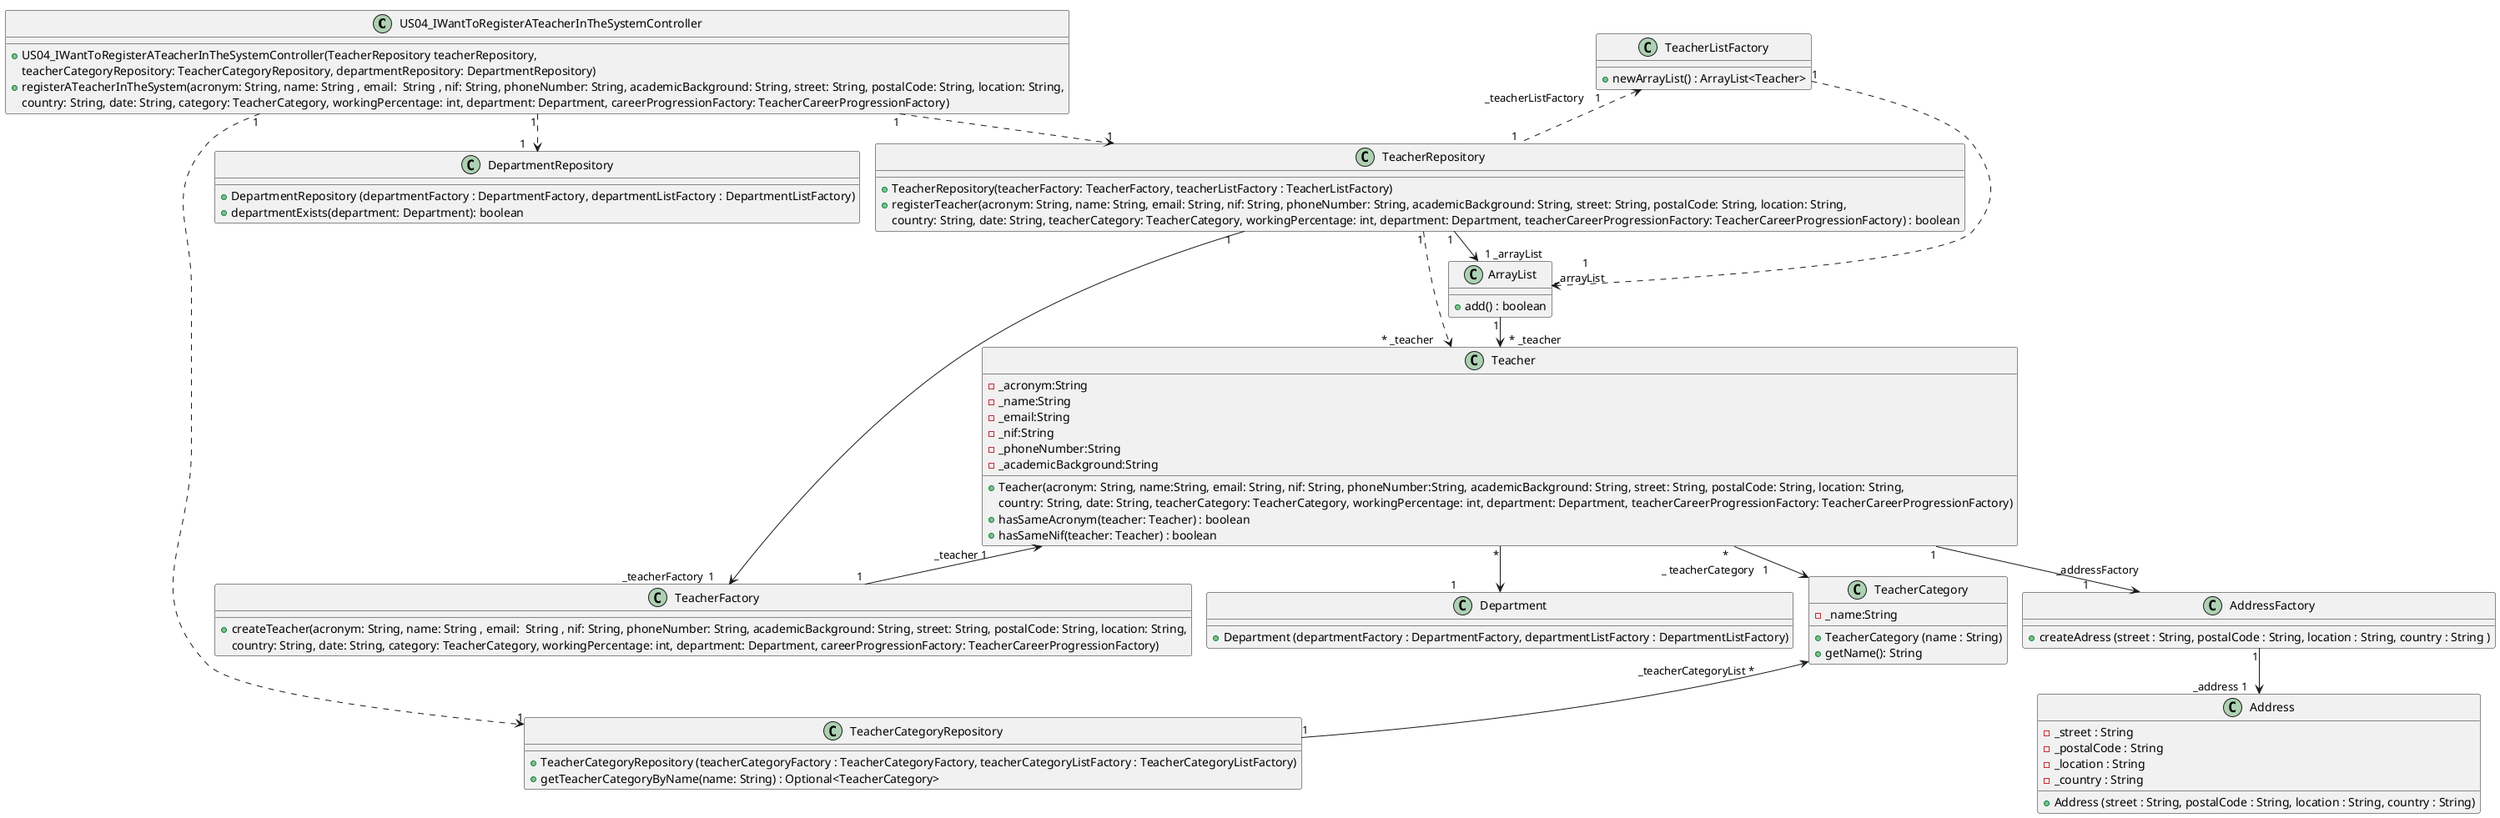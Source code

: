 @startuml
!pragma layout smetana
'left to right direction

class US04_IWantToRegisterATeacherInTheSystemController {
        +US04_IWantToRegisterATeacherInTheSystemController(TeacherRepository teacherRepository,
        teacherCategoryRepository: TeacherCategoryRepository, departmentRepository: DepartmentRepository)
        +registerATeacherInTheSystem(acronym: String, name: String , email:  String , nif: String, phoneNumber: String, academicBackground: String, street: String, postalCode: String, location: String,
        country: String, date: String, category: TeacherCategory, workingPercentage: int, department: Department, careerProgressionFactory: TeacherCareerProgressionFactory)
}

class Teacher {
     -_acronym:String
     -_name:String
     -_email:String
     -_nif:String
     -_phoneNumber:String
     -_academicBackground:String
     +Teacher(acronym: String, name:String, email: String, nif: String, phoneNumber:String, academicBackground: String, street: String, postalCode: String, location: String,
     country: String, date: String, teacherCategory: TeacherCategory, workingPercentage: int, department: Department, teacherCareerProgressionFactory: TeacherCareerProgressionFactory)
     +hasSameAcronym(teacher: Teacher) : boolean
     +hasSameNif(teacher: Teacher) : boolean
}

class TeacherRepository {
    +TeacherRepository(teacherFactory: TeacherFactory, teacherListFactory : TeacherListFactory)
    +registerTeacher(acronym: String, name: String, email: String, nif: String, phoneNumber: String, academicBackground: String, street: String, postalCode: String, location: String,
    country: String, date: String, teacherCategory: TeacherCategory, workingPercentage: int, department: Department, teacherCareerProgressionFactory: TeacherCareerProgressionFactory) : boolean
}

class TeacherFactory {
    +createTeacher(acronym: String, name: String , email:  String , nif: String, phoneNumber: String, academicBackground: String, street: String, postalCode: String, location: String,
    country: String, date: String, category: TeacherCategory, workingPercentage: int, department: Department, careerProgressionFactory: TeacherCareerProgressionFactory)
}

class DepartmentRepository {
    +DepartmentRepository (departmentFactory : DepartmentFactory, departmentListFactory : DepartmentListFactory)
    +departmentExists(department: Department): boolean
}

class TeacherCategory {
    -_name:String
    +TeacherCategory (name : String)
    +getName(): String
}

class TeacherCategoryRepository {
    +TeacherCategoryRepository (teacherCategoryFactory : TeacherCategoryFactory, teacherCategoryListFactory : TeacherCategoryListFactory)
    +getTeacherCategoryByName(name: String) : Optional<TeacherCategory>
}

class Address {
    -_street : String
    -_postalCode : String
    -_location : String
    -_country : String
    +Address (street : String, postalCode : String, location : String, country : String)
}

class AddressFactory {
    + createAdress (street : String, postalCode : String, location : String, country : String )
}

class Department {
    +Department (departmentFactory : DepartmentFactory, departmentListFactory : DepartmentListFactory)
}

class ArrayList {
    +add() : boolean
}

class TeacherListFactory {
    +newArrayList() : ArrayList<Teacher>
}


US04_IWantToRegisterATeacherInTheSystemController "1" ..> "1" TeacherRepository
US04_IWantToRegisterATeacherInTheSystemController "1" ..> "1" TeacherCategoryRepository
US04_IWantToRegisterATeacherInTheSystemController "1" ..> "1    " DepartmentRepository
TeacherRepository "   1    " -u-> " _teacherFactory  1     " TeacherFactory
Teacher "_teacher 1                   " <-- "1 " TeacherFactory
TeacherCategory "                _teacherCategoryList *                   " <-- "1" TeacherCategoryRepository
Teacher "       *  " --> "  _ teacherCategory   1              " TeacherCategory
Teacher "1" --> " _addressFactory\n  1         " AddressFactory
AddressFactory "1" --> "_address 1    " Address
Teacher "*" --> "1               " Department
TeacherRepository "1" ..> "   * _teacher      "Teacher
TeacherRepository "1" .u.> "  _teacherListFactory    1              " TeacherListFactory
TeacherListFactory "1" ..> "   1\n _arrayList  "ArrayList
TeacherRepository "1" --> "  1 _arrayList" ArrayList
ArrayList "1" --> "   * _teacher" Teacher
@enduml
